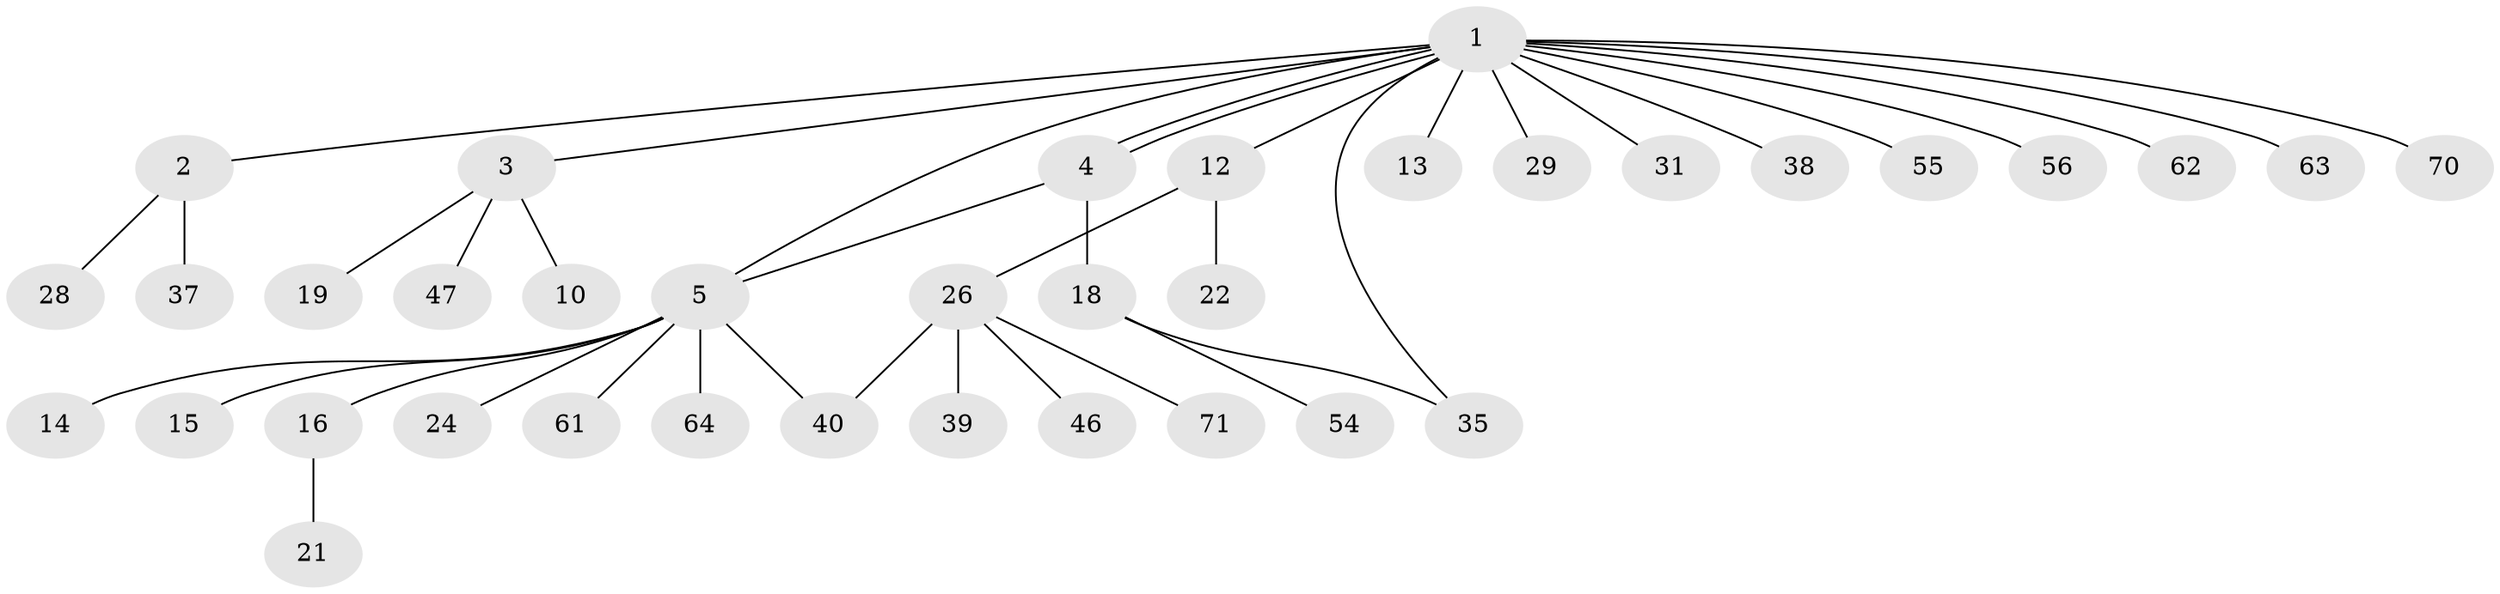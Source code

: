 // original degree distribution, {18: 0.0136986301369863, 4: 0.0273972602739726, 6: 0.0136986301369863, 8: 0.0273972602739726, 2: 0.1506849315068493, 5: 0.0273972602739726, 1: 0.6027397260273972, 3: 0.136986301369863}
// Generated by graph-tools (version 1.1) at 2025/14/03/09/25 04:14:28]
// undirected, 36 vertices, 39 edges
graph export_dot {
graph [start="1"]
  node [color=gray90,style=filled];
  1 [super="+6+30+27+20"];
  2 [super="+7"];
  3;
  4 [super="+33+11+68+65"];
  5 [super="+8"];
  10 [super="+66+41"];
  12;
  13;
  14;
  15;
  16 [super="+34"];
  18;
  19;
  21 [super="+50"];
  22;
  24 [super="+36"];
  26;
  28;
  29;
  31;
  35 [super="+57+43"];
  37;
  38;
  39;
  40;
  46;
  47;
  54;
  55;
  56 [super="+59"];
  61;
  62;
  63;
  64;
  70;
  71;
  1 -- 2;
  1 -- 3;
  1 -- 4;
  1 -- 4;
  1 -- 5;
  1 -- 12;
  1 -- 13;
  1 -- 29;
  1 -- 31;
  1 -- 35;
  1 -- 55;
  1 -- 62;
  1 -- 63;
  1 -- 70;
  1 -- 56;
  1 -- 38;
  2 -- 28;
  2 -- 37;
  3 -- 10;
  3 -- 19;
  3 -- 47;
  4 -- 18;
  4 -- 5;
  5 -- 14;
  5 -- 15;
  5 -- 16;
  5 -- 24;
  5 -- 61;
  5 -- 64;
  5 -- 40;
  12 -- 22;
  12 -- 26;
  16 -- 21;
  18 -- 54;
  18 -- 35;
  26 -- 39;
  26 -- 40;
  26 -- 46;
  26 -- 71;
}
